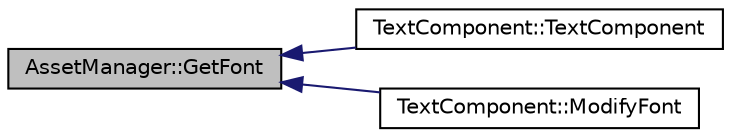 digraph "AssetManager::GetFont"
{
  edge [fontname="Helvetica",fontsize="10",labelfontname="Helvetica",labelfontsize="10"];
  node [fontname="Helvetica",fontsize="10",shape=record];
  rankdir="LR";
  Node1 [label="AssetManager::GetFont",height=0.2,width=0.4,color="black", fillcolor="grey75", style="filled", fontcolor="black"];
  Node1 -> Node2 [dir="back",color="midnightblue",fontsize="10",style="solid",fontname="Helvetica"];
  Node2 [label="TextComponent::TextComponent",height=0.2,width=0.4,color="black", fillcolor="white", style="filled",URL="$class_text_component.html#a45689178b0b91846250757a94e226efc"];
  Node1 -> Node3 [dir="back",color="midnightblue",fontsize="10",style="solid",fontname="Helvetica"];
  Node3 [label="TextComponent::ModifyFont",height=0.2,width=0.4,color="black", fillcolor="white", style="filled",URL="$class_text_component.html#a8ec3c45d538438d181c308a9441d49ae"];
}
